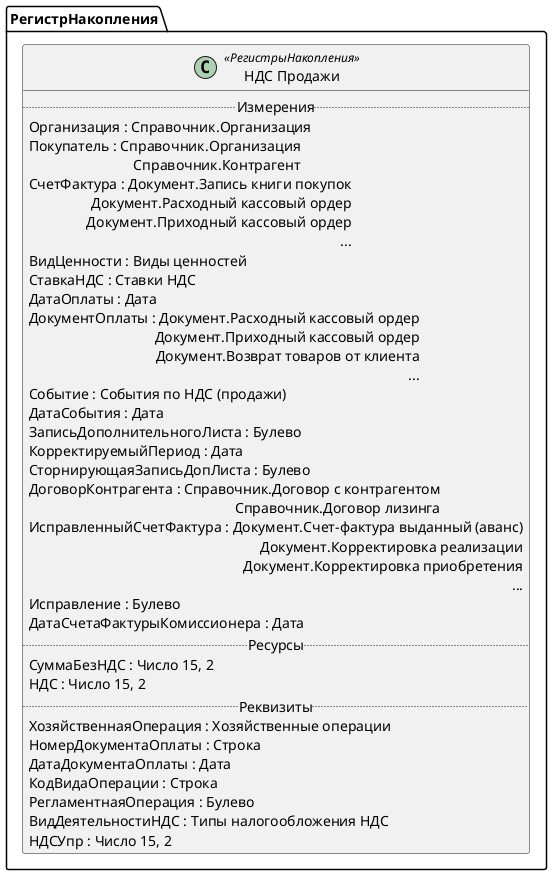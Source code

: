 ﻿@startuml НДСЗаписиКнигиПродаж
'!include templates.wsd
'..\include templates.wsd
class РегистрНакопления.НДСЗаписиКнигиПродаж as "НДС Продажи" <<РегистрыНакопления>>
{
..Измерения..
Организация : Справочник.Организация
Покупатель : Справочник.Организация\rСправочник.Контрагент
СчетФактура : Документ.Запись книги покупок\rДокумент.Расходный кассовый ордер\rДокумент.Приходный кассовый ордер\r...
ВидЦенности : Виды ценностей
СтавкаНДС : Ставки НДС
ДатаОплаты : Дата
ДокументОплаты : Документ.Расходный кассовый ордер\rДокумент.Приходный кассовый ордер\rДокумент.Возврат товаров от клиента\r...
Событие : События по НДС (продажи)
ДатаСобытия : Дата
ЗаписьДополнительногоЛиста : Булево
КорректируемыйПериод : Дата
СторнирующаяЗаписьДопЛиста : Булево
ДоговорКонтрагента : Справочник.Договор с контрагентом\rСправочник.Договор лизинга
ИсправленныйСчетФактура : Документ.Счет-фактура выданный (аванс)\rДокумент.Корректировка реализации\rДокумент.Корректировка приобретения\r...
Исправление : Булево
ДатаСчетаФактурыКомиссионера : Дата
..Ресурсы..
СуммаБезНДС : Число 15, 2
НДС : Число 15, 2
..Реквизиты..
ХозяйственнаяОперация : Хозяйственные операции
НомерДокументаОплаты : Строка
ДатаДокументаОплаты : Дата
КодВидаОперации : Строка
РегламентнаяОперация : Булево
ВидДеятельностиНДС : Типы налогообложения НДС
НДСУпр : Число 15, 2
}
@enduml

